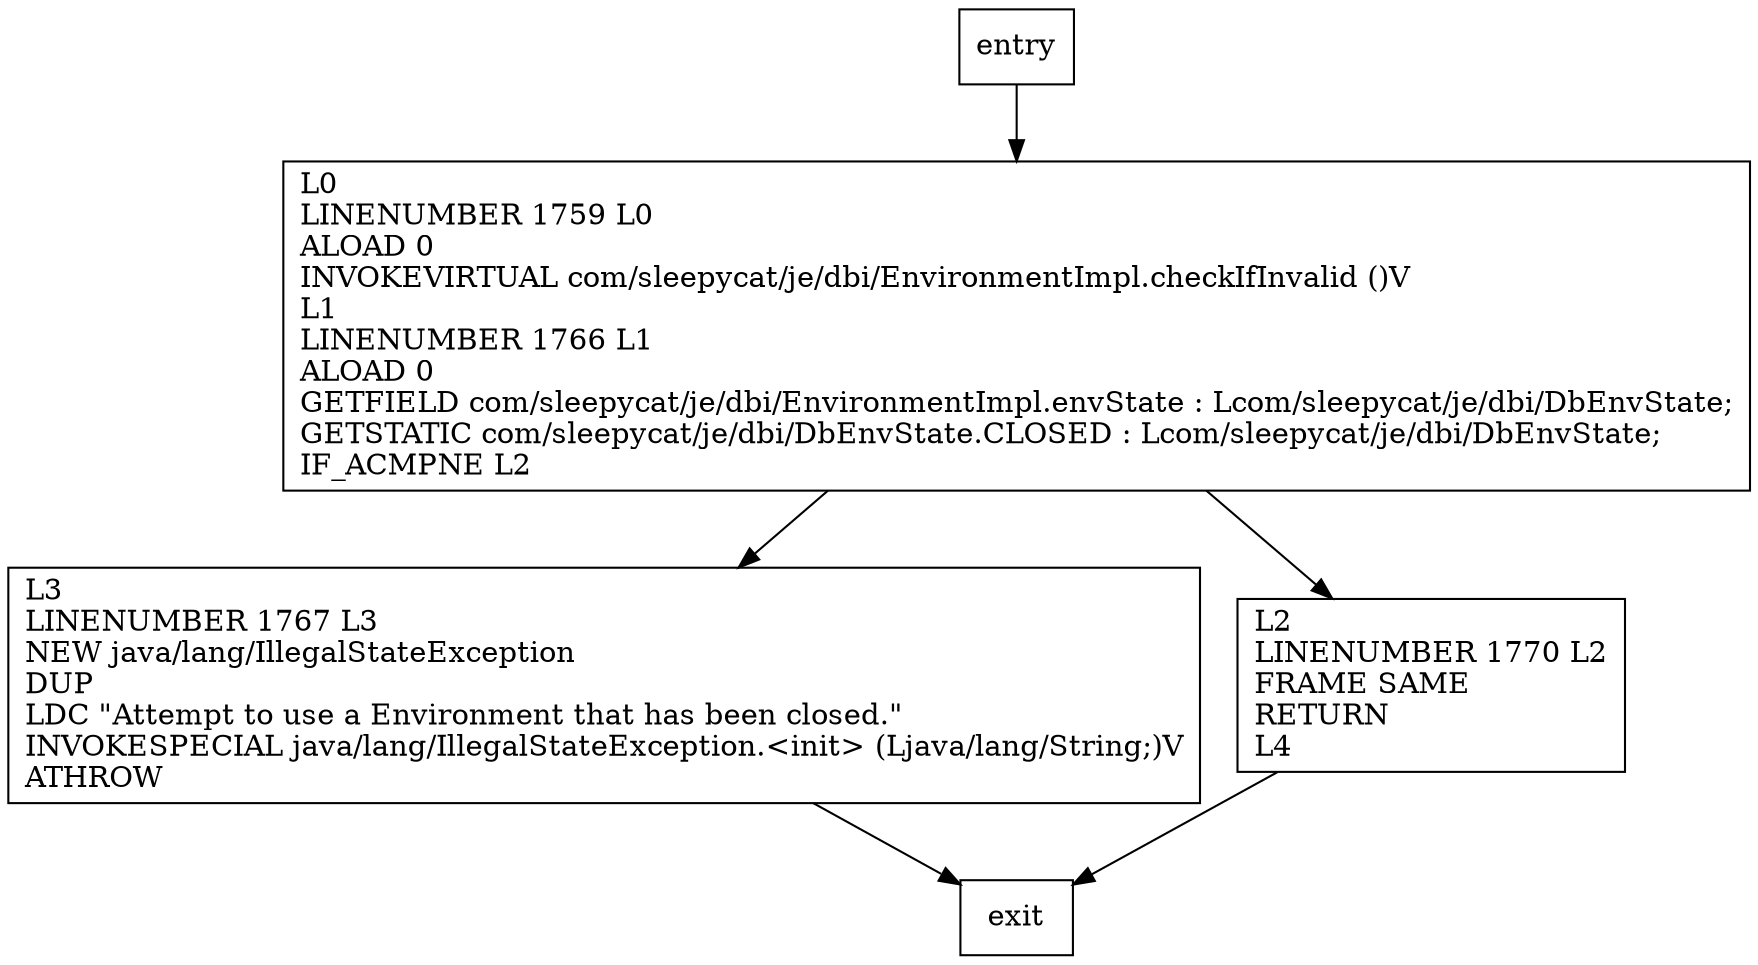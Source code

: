 digraph checkOpen {
node [shape=record];
1390783285 [label="L3\lLINENUMBER 1767 L3\lNEW java/lang/IllegalStateException\lDUP\lLDC \"Attempt to use a Environment that has been closed.\"\lINVOKESPECIAL java/lang/IllegalStateException.\<init\> (Ljava/lang/String;)V\lATHROW\l"];
1106455196 [label="L2\lLINENUMBER 1770 L2\lFRAME SAME\lRETURN\lL4\l"];
865822223 [label="L0\lLINENUMBER 1759 L0\lALOAD 0\lINVOKEVIRTUAL com/sleepycat/je/dbi/EnvironmentImpl.checkIfInvalid ()V\lL1\lLINENUMBER 1766 L1\lALOAD 0\lGETFIELD com/sleepycat/je/dbi/EnvironmentImpl.envState : Lcom/sleepycat/je/dbi/DbEnvState;\lGETSTATIC com/sleepycat/je/dbi/DbEnvState.CLOSED : Lcom/sleepycat/je/dbi/DbEnvState;\lIF_ACMPNE L2\l"];
entry;
exit;
1390783285 -> exit
1106455196 -> exit
entry -> 865822223
865822223 -> 1390783285
865822223 -> 1106455196
}
